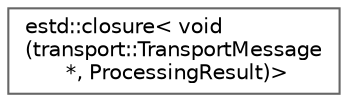 digraph "Graphical Class Hierarchy"
{
 // LATEX_PDF_SIZE
  bgcolor="transparent";
  edge [fontname=Helvetica,fontsize=10,labelfontname=Helvetica,labelfontsize=10];
  node [fontname=Helvetica,fontsize=10,shape=box,height=0.2,width=0.4];
  rankdir="LR";
  Node0 [id="Node000000",label="estd::closure\< void\l(transport::TransportMessage\l *, ProcessingResult)\>",height=0.2,width=0.4,color="grey40", fillcolor="white", style="filled",URL="$d6/dfe/structestd_1_1closure.html",tooltip=" "];
}
